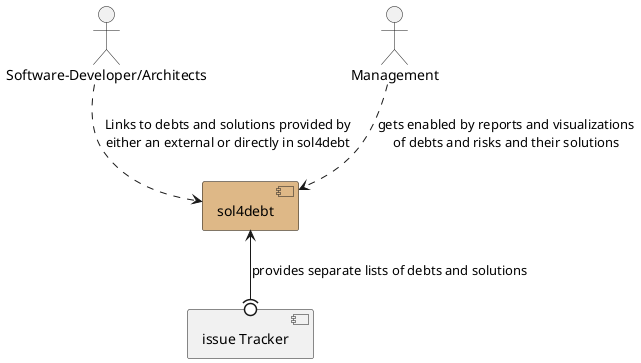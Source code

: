 @startuml
'https://plantuml.com/component-diagram

actor "Software-Developer/Architects" as devs
actor "Management" as management

component sol4debt #BurlyWood

component "issue Tracker" as issueTracker

devs ..> sol4debt : Links to debts and solutions provided by\neither an external or directly in sol4debt
management ..> sol4debt : gets enabled by reports and visualizations\nof debts and risks and their solutions

sol4debt <--(0 issueTracker : provides separate lists of debts and solutions


@enduml
